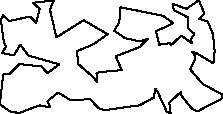 unitsize(0.001cm);
// 22647.6
draw((3477,949)--(3479,1023));
draw((3479,1023)--(3430,1088));
draw((3430,1088)--(3502,1067));
draw((3502,1067)--(3803,886));
draw((3803,886)--(3825,1101));
draw((3825,1101)--(3796,1401));
draw((3796,1401)--(3702,1624));
draw((3702,1624)--(3551,1673));
draw((3551,1673)--(3646,1758));
draw((3646,1758)--(3548,1999));
draw((3548,1999)--(3326,1846));
draw((3326,1846)--(3104,1931));
draw((3104,1931)--(3083,1938));
draw((3083,1938)--(3105,1823));
draw((3105,1823)--(3359,1693));
draw((3359,1693)--(3364,1498));
draw((3364,1498)--(3468,1404));
draw((3468,1404)--(3404,1307));
draw((3404,1307)--(3423,1241));
draw((3423,1241)--(3239,1376));
draw((3239,1376)--(3061,1211));
draw((3061,1211)--(3029,1242));
draw((3029,1242)--(2849,1214));
draw((2849,1214)--(2790,1457));
draw((2790,1457)--(2835,1472));
draw((2835,1472)--(3098,1594));
draw((3098,1594)--(2916,1724));
draw((2916,1724)--(2445,1820));
draw((2445,1820)--(2164,1874));
draw((2164,1874)--(2143,1611));
draw((2143,1611)--(2053,1461));
draw((2053,1461)--(2243,1332));
draw((2243,1332)--(2502,1274));
draw((2502,1274)--(2643,1320));
draw((2643,1320)--(2609,1286));
draw((2609,1286)--(2503,1172));
draw((2503,1172)--(2081,1011));
draw((2081,1011)--(2186,766));
draw((2186,766)--(1806,733));
draw((1806,733)--(1741,712));
draw((1741,712)--(1754,559));
draw((1754,559)--(1668,658));
draw((1668,658)--(1419,872));
draw((1419,872)--(1398,1100));
draw((1398,1100)--(1689,1223));
draw((1689,1223)--(1937,1400));
draw((1937,1400)--(1513,1646));
draw((1513,1646)--(1034,1344));
draw((1034,1344)--(958,1670));
draw((958,1670)--(920,1835));
draw((920,1835)--(989,1997));
draw((989,1997)--(618,1953));
draw((618,1953)--(739,1850));
draw((739,1850)--(678,1599));
draw((678,1599)--(571,1711));
draw((571,1711)--(198,1632));
draw((198,1632)--(91,1732));
draw((91,1732)--(53,1657));
draw((53,1657)--(106,1267));
draw((106,1267)--(144,1185));
draw((144,1185)--(78,1066));
draw((78,1066)--(285,1029));
draw((285,1029)--(397,1217));
draw((397,1217)--(538,1023));
draw((538,1023)--(1086,868));
draw((1086,868)--(878,715));
draw((878,715)--(765,833));
draw((765,833)--(382,872));
draw((382,872)--(201,693));
draw((201,693)--(96,691));
draw((96,691)--(48,267));
draw((48,267)--(48,154));
draw((48,154)--(217,38));
draw((217,38)--(374,9));
draw((374,9)--(640,110));
draw((640,110)--(741,146));
draw((741,146)--(923,108));
draw((923,108)--(876,220));
draw((876,220)--(1067,371));
draw((1067,371)--(1280,237));
draw((1280,237)--(1628,253));
draw((1628,253)--(1782,93));
draw((1782,93)--(1878,59));
draw((1878,59)--(2502,146));
draw((2502,146)--(2753,283));
draw((2753,283)--(2779,435));
draw((2779,435)--(2823,376));
draw((2823,376)--(2977,39));
draw((2977,39)--(3048,1));
draw((3048,1)--(3035,152));
draw((3035,152)--(3019,189));
draw((3019,189)--(3230,380));
draw((3230,380)--(3232,324));
draw((3232,324)--(3431,78));
draw((3431,78)--(3527,41));
draw((3527,41)--(3941,258));
draw((3941,258)--(3972,329));
draw((3972,329)--(3613,523));
draw((3613,523)--(3393,782));
draw((3393,782)--(3477,949));
